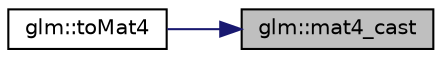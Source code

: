 digraph "glm::mat4_cast"
{
 // LATEX_PDF_SIZE
  edge [fontname="Helvetica",fontsize="10",labelfontname="Helvetica",labelfontsize="10"];
  node [fontname="Helvetica",fontsize="10",shape=record];
  rankdir="RL";
  Node1 [label="glm::mat4_cast",height=0.2,width=0.4,color="black", fillcolor="grey75", style="filled", fontcolor="black",tooltip=" "];
  Node1 -> Node2 [dir="back",color="midnightblue",fontsize="10",style="solid",fontname="Helvetica"];
  Node2 [label="glm::toMat4",height=0.2,width=0.4,color="black", fillcolor="white", style="filled",URL="$group__gtx__quaternion.html#gaedc9fba6485eade37cc26c16df9d7aad",tooltip=" "];
}
